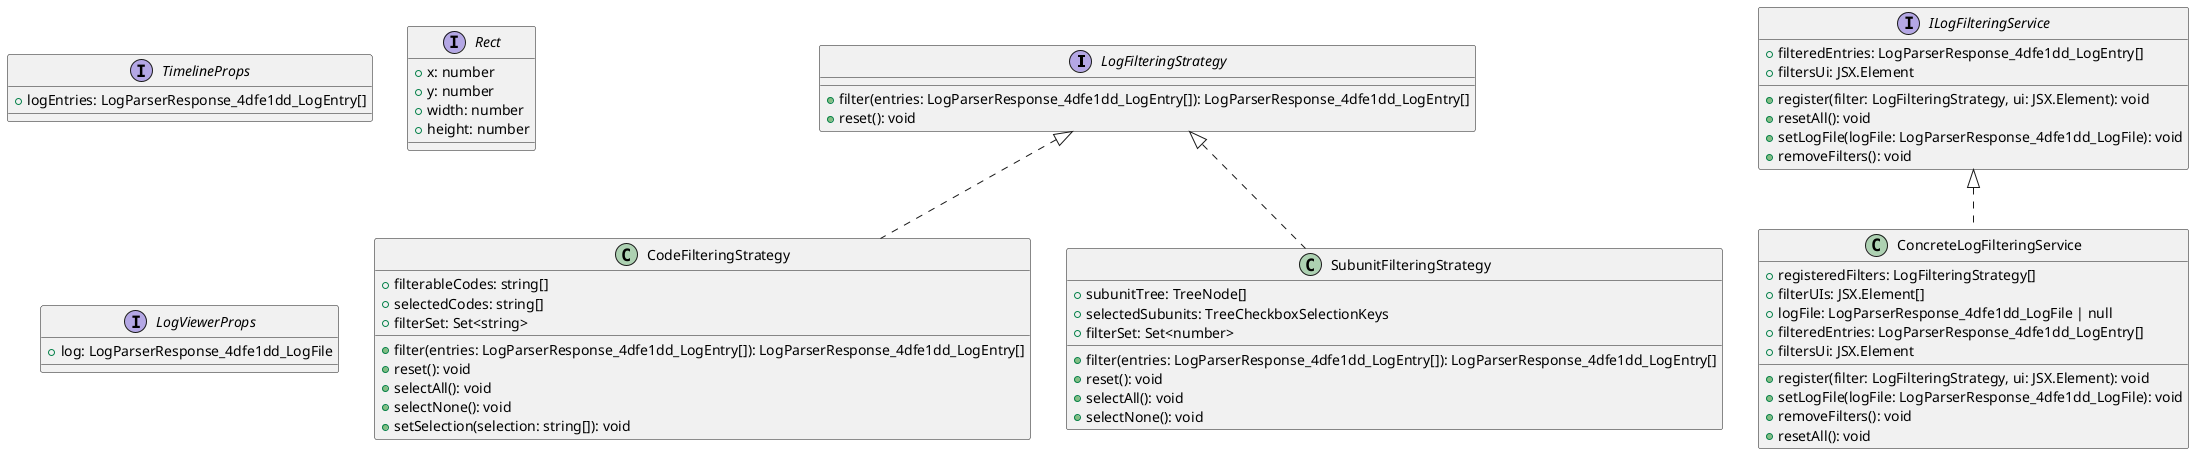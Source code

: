 @startuml
interface LogFilteringStrategy {
    +filter(entries: LogParserResponse_4dfe1dd_LogEntry[]): LogParserResponse_4dfe1dd_LogEntry[]
    +reset(): void
}
interface ILogFilteringService {
    +register(filter: LogFilteringStrategy, ui: JSX.Element): void
    +filteredEntries: LogParserResponse_4dfe1dd_LogEntry[]
    +resetAll(): void
    +setLogFile(logFile: LogParserResponse_4dfe1dd_LogFile): void
    +removeFilters(): void
    +filtersUi: JSX.Element
}
class ConcreteLogFilteringService implements ILogFilteringService {
    +registeredFilters: LogFilteringStrategy[]
    +filterUIs: JSX.Element[]
    +logFile: LogParserResponse_4dfe1dd_LogFile | null
    +register(filter: LogFilteringStrategy, ui: JSX.Element): void
    +filteredEntries: LogParserResponse_4dfe1dd_LogEntry[]
    +setLogFile(logFile: LogParserResponse_4dfe1dd_LogFile): void
    +removeFilters(): void
    +resetAll(): void
    +filtersUi: JSX.Element
}
class CodeFilteringStrategy implements LogFilteringStrategy {
    +filterableCodes: string[]
    +selectedCodes: string[]
    +filterSet: Set<string>
    +filter(entries: LogParserResponse_4dfe1dd_LogEntry[]): LogParserResponse_4dfe1dd_LogEntry[]
    +reset(): void
    +selectAll(): void
    +selectNone(): void
    +setSelection(selection: string[]): void
}
class SubunitFilteringStrategy implements LogFilteringStrategy {
    +subunitTree: TreeNode[]
    +selectedSubunits: TreeCheckboxSelectionKeys
    +filterSet: Set<number>
    +filter(entries: LogParserResponse_4dfe1dd_LogEntry[]): LogParserResponse_4dfe1dd_LogEntry[]
    +reset(): void
    +selectAll(): void
    +selectNone(): void
}
interface TimelineProps {
    +logEntries: LogParserResponse_4dfe1dd_LogEntry[]
}
interface Rect {
    +x: number
    +y: number
    +width: number
    +height: number
}
interface LogViewerProps {
    +log: LogParserResponse_4dfe1dd_LogFile
}
@enduml
